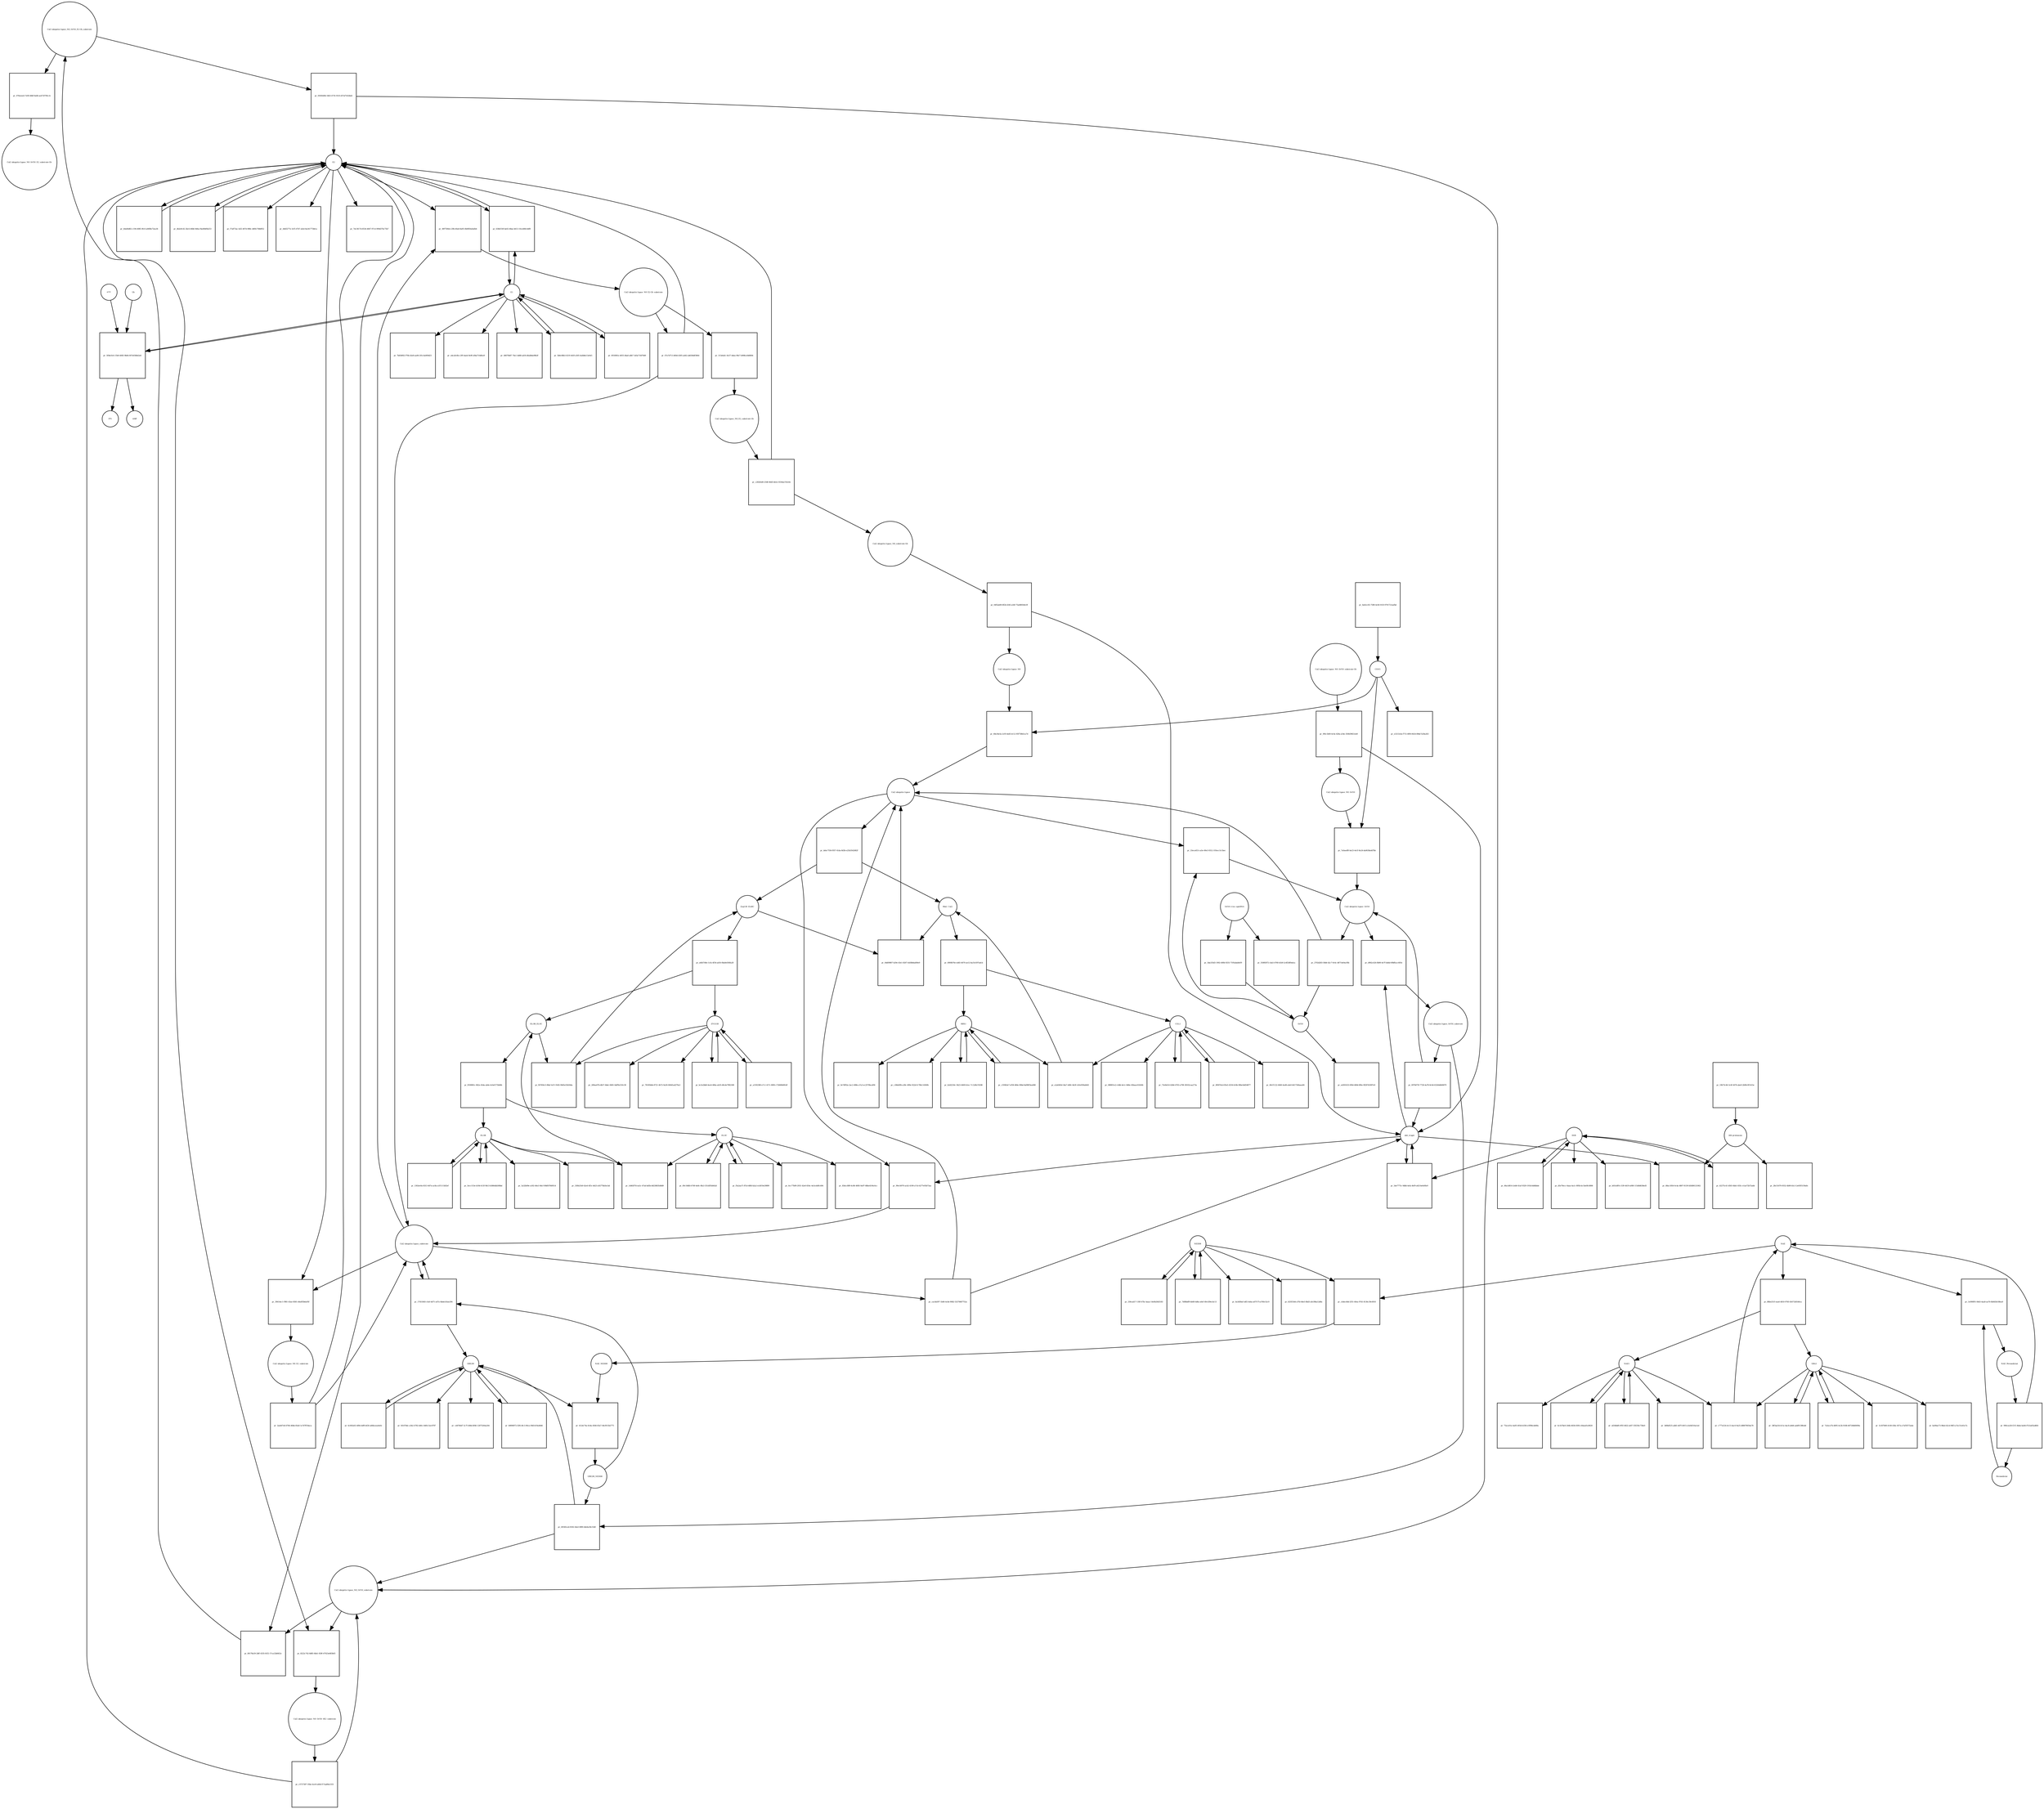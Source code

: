 strict digraph  {
"Cul2 ubiquitin ligase_N8_Orf10_E2-Ub_substrate" [annotation="urn_miriam_ncbiprotein_BCD58762|urn_miriam_hgnc.symbol_UBE2|urn_miriam_hgnc.symbol_ZYG11B|urn_miriam_hgnc.symbol_ELOB|urn_miriam_hgnc.symbol_ELOC|urn_miriam_hgnc.symbol_RBX1|urn_miriam_hgnc.symbol_CUL2|urn_miriam_hgnc.symbol_NEDD8", bipartite=0, cls=complex, fontsize=4, label="Cul2 ubiquitin ligase_N8_Orf10_E2-Ub_substrate", shape=circle];
"pr_070eeee4-7e09-48df-8a84-ae472f785c3c" [annotation="", bipartite=1, cls=process, fontsize=4, label="pr_070eeee4-7e09-48df-8a84-ae472f785c3c", shape=square];
"Cul2 ubiquitin ligase_N8_Orf10_E2_substrate-Ub" [annotation="urn_miriam_ncbiprotein_BCD58762|urn_miriam_hgnc.symbol_UBE2|urn_miriam_hgnc.symbol_ZYG11B|urn_miriam_hgnc.symbol_ELOB|urn_miriam_hgnc.symbol_ELOC|urn_miriam_hgnc.symbol_RBX1|urn_miriam_hgnc.symbol_CUL2|urn_miriam_hgnc.symbol_NEDD8", bipartite=0, cls=complex, fontsize=4, label="Cul2 ubiquitin ligase_N8_Orf10_E2_substrate-Ub", shape=circle];
"Cul2 ubiquitin ligase_N8_E2-Ub_substrate" [annotation="urn_miriam_hgnc.symbol_ZYG11B|urn_miriam_hgnc.symbol_RBX1|urn_miriam_hgnc.symbol_ELOB|urn_miriam_hgnc.symbol_ELOC|urn_miriam_hgnc.symbol_CUL2|urn_miriam_hgnc.symbol_NEDD8|urn_miriam_hgnc.symbol_UBE2", bipartite=0, cls=complex, fontsize=4, label="Cul2 ubiquitin ligase_N8_E2-Ub_substrate", shape=circle];
"pr_313e6afc-0e37-4dea-90e7-b908ce0d6804" [annotation="", bipartite=1, cls=process, fontsize=4, label="pr_313e6afc-0e37-4dea-90e7-b908ce0d6804", shape=square];
"Cul2 ubiquitin ligase_N8_E2_substrate-Ub" [annotation="urn_miriam_hgnc.symbol_ZYG11B|urn_miriam_hgnc.symbol_UBE2|urn_miriam_hgnc.symbol_ELOB|urn_miriam_hgnc.symbol_ELOC|urn_miriam_hgnc.symbol_RBX1|urn_miriam_hgnc.symbol_CUL2|urn_miriam_hgnc.symbol_NEDD8", bipartite=0, cls=complex, fontsize=4, label="Cul2 ubiquitin ligase_N8_E2_substrate-Ub", shape=circle];
E2 [annotation="urn_miriam_hgnc.symbol_UBE2", bipartite=0, cls=macromolecule, fontsize=4, label=E2, shape=circle];
"pr_638d150f-be02-48ae-b613-10ce480c4df8" [annotation="", bipartite=1, cls=process, fontsize=4, label="pr_638d150f-be02-48ae-b613-10ce480c4df8", shape=square];
E1 [annotation="urn_miriam_hgnc.symbol_UBA", bipartite=0, cls=macromolecule, fontsize=4, label=E1, shape=circle];
"pr_5f0dc0c6-15b9-4083-9b84-007e658b42e6" [annotation="", bipartite=1, cls=process, fontsize=4, label="pr_5f0dc0c6-15b9-4083-9b84-007e658b42e6", shape=square];
Ub [annotation="", bipartite=0, cls="simple chemical", fontsize=4, label=Ub, shape=circle];
ATP [annotation="", bipartite=0, cls="simple chemical", fontsize=4, label=ATP, shape=circle];
AMP [annotation="", bipartite=0, cls="simple chemical", fontsize=4, label=AMP, shape=circle];
PPi [annotation="", bipartite=0, cls="simple chemical", fontsize=4, label=PPi, shape=circle];
"Cul2 ubiquitin ligase_substrate" [annotation="urn_miriam_hgnc.symbol_ZYg11B|urn_miriam_hgnc.symbol_ELOB|urn_miriam_hgnc.symbol_ELOC|urn_miriam_hgnc.symbol_RBX1|urn_miriam_hgnc.symbol_CUL2|urn_miriam_hgnc.symbol_NEDD8", bipartite=0, cls=complex, fontsize=4, label="Cul2 ubiquitin ligase_substrate", shape=circle];
"pr_49f7506d-c29b-40a8-8a95-0b0850a0a6b4" [annotation="", bipartite=1, cls=process, fontsize=4, label="pr_49f7506d-c29b-40a8-8a95-0b0850a0a6b4", shape=square];
"Cul2 ubiquitin ligase_N8_Orf10_substrate" [annotation="urn_miriam_ncbiprotein_BCD58762|urn_miriam_hgnc.symbol_ZYG11B|urn_miriam_hgnc.symbol_ELOB|urn_miriam_hgnc.symbol_ELOC|urn_miriam_hgnc.symbol_RBX1|urn_miriam_hgnc.symbol_CUL2|urn_miriam_hgnc.symbol_NEDD8", bipartite=0, cls=complex, fontsize=4, label="Cul2 ubiquitin ligase_N8_Orf10_substrate", shape=circle];
"pr_80178a59-2bff-4335-81f2-17ca12b8452c" [annotation="", bipartite=1, cls=process, fontsize=4, label="pr_80178a59-2bff-4335-81f2-17ca12b8452c", shape=square];
ZYG11B [annotation="urn_miriam_hgnc_HGNC%3A25820", bipartite=0, cls=macromolecule, fontsize=4, label=ZYG11B, shape=circle];
"pr_bc3e2bb8-4ee4-484a-ab35-d0cde7982188" [annotation="", bipartite=1, cls=process, fontsize=4, label="pr_bc3e2bb8-4ee4-484a-ab35-d0cde7982188", shape=square];
UBE2M [annotation="urn_miriam_hgnc_HGNC%3A12491", bipartite=0, cls=macromolecule, fontsize=4, label=UBE2M, shape=circle];
"pr_b9896972-f2f6-4fc3-90ce-09d1419a4646" [annotation="", bipartite=1, cls=process, fontsize=4, label="pr_b9896972-f2f6-4fc3-90ce-09d1419a4646", shape=square];
UBA3 [annotation="urn_miriam_hgnc_HGNC%3A12470", bipartite=0, cls=macromolecule, fontsize=4, label=UBA3, shape=circle];
"pr_28f3ae54-b11e-4ac8-a8d4-aabf0138fedd" [annotation="", bipartite=1, cls=process, fontsize=4, label="pr_28f3ae54-b11e-4ac8-a8d4-aabf0138fedd", shape=square];
RBX1 [annotation="urn_miriam_hgnc_HGNC%3A9928", bipartite=0, cls=macromolecule, fontsize=4, label=RBX1, shape=circle];
"pr_b2d2234c-3b23-4469-b1ec-7c12dfa7d188" [annotation="", bipartite=1, cls=process, fontsize=4, label="pr_b2d2234c-3b23-4469-b1ec-7c12dfa7d188", shape=square];
"Orf10 (+)ss sgmRNA" [annotation=urn_miriam_ncbiprotein_BCD58762, bipartite=0, cls="nucleic acid feature", fontsize=4, label="Orf10 (+)ss sgmRNA", shape=circle];
"pr_5da335d3-1902-400b-9255-7195ababfef9" [annotation="", bipartite=1, cls=process, fontsize=4, label="pr_5da335d3-1902-400b-9255-7195ababfef9", shape=square];
Orf10 [annotation=urn_miriam_ncbiprotein_BCD58762, bipartite=0, cls=macromolecule, fontsize=4, label=Orf10, shape=circle];
NEDD8 [annotation="urn_miriam_hgnc_HGNC%3A7732", bipartite=0, cls=macromolecule, fontsize=4, label=NEDD8, shape=circle];
"pr_336cad17-130f-47bc-baaa-14e0b20d3183" [annotation="", bipartite=1, cls=process, fontsize=4, label="pr_336cad17-130f-47bc-baaa-14e0b20d3183", shape=square];
NAE1 [annotation="urn_miriam_hgnc_HGNC%3A621", bipartite=0, cls=macromolecule, fontsize=4, label=NAE1, shape=circle];
"pr_6c1b7be9-244b-4636-83f4-c64aed1e0620" [annotation="", bipartite=1, cls=process, fontsize=4, label="pr_6c1b7be9-244b-4636-83f4-c64aed1e0620", shape=square];
ELOC [annotation="urn_miriam_hgnc_HGNC%3A11617", bipartite=0, cls=macromolecule, fontsize=4, label=ELOC, shape=circle];
"pr_69c18dfd-4749-4e8c-8fa3-351d5f5d442d" [annotation="", bipartite=1, cls=process, fontsize=4, label="pr_69c18dfd-4749-4e8c-8fa3-351d5f5d442d", shape=square];
ELOB [annotation="urn_miriam_hgnc_HGNC%3A11619", bipartite=0, cls=macromolecule, fontsize=4, label=ELOB, shape=circle];
"pr_1302ee0a-8313-467a-ac8a-a1f1111bf2ef" [annotation="", bipartite=1, cls=process, fontsize=4, label="pr_1302ee0a-8313-467a-ac8a-a1f1111bf2ef", shape=square];
"pr_b0a66d82-c194-4085-9fc0-a06f8e72ea36" [annotation="", bipartite=1, cls=process, fontsize=4, label="pr_b0a66d82-c194-4085-9fc0-a06f8e72ea36", shape=square];
"pr_5b8c68b3-0219-443f-a505-4a4b8e13e9e5" [annotation="", bipartite=1, cls=process, fontsize=4, label="pr_5b8c68b3-0219-443f-a505-4a4b8e13e9e5", shape=square];
DUB [annotation="urn_miriam_hgnc.symbol_DUB", bipartite=0, cls=macromolecule, fontsize=4, label=DUB, shape=circle];
"pr_62275c41-d503-4bb1-835c-e1ae72b72abb" [annotation="", bipartite=1, cls=process, fontsize=4, label="pr_62275c41-d503-4bb1-835c-e1ae72b72abb", shape=square];
CUL2 [annotation="urn_miriam_hgnc_HGNC%3A2552", bipartite=0, cls=macromolecule, fontsize=4, label=CUL2, shape=circle];
"pr_73e9efc6-b3b6-4763-a798-38102caa273a" [annotation="", bipartite=1, cls=process, fontsize=4, label="pr_73e9efc6-b3b6-4763-a798-38102caa273a", shape=square];
"pr_a1592380-e7c1-417c-80f4-c72660b081df" [annotation="", bipartite=1, cls=process, fontsize=4, label="pr_a1592380-e7c1-417c-80f4-c72660b081df", shape=square];
"pr_6c063e63-4f84-4df9-bf20-a66bceea0e0c" [annotation="", bipartite=1, cls=process, fontsize=4, label="pr_6c063e63-4f84-4df9-bf20-a66bceea0e0c", shape=square];
"pr_7a5ece7b-4895-4c2b-9188-467248d0699a" [annotation="", bipartite=1, cls=process, fontsize=4, label="pr_7a5ece7b-4895-4c2b-9188-467248d0699a", shape=square];
"pr_c559b3e7-ef58-484e-90bd-8af80f3ea068" [annotation="", bipartite=1, cls=process, fontsize=4, label="pr_c559b3e7-ef58-484e-90bd-8af80f3ea068", shape=square];
"pr_7d08bdf9-bb08-4d6a-a6ef-49c439ecbc13" [annotation="", bipartite=1, cls=process, fontsize=4, label="pr_7d08bdf9-bb08-4d6a-a6ef-49c439ecbc13", shape=square];
"pr_a634bbf6-9f5f-4822-afd7-55f250c758e9" [annotation="", bipartite=1, cls=process, fontsize=4, label="pr_a634bbf6-9f5f-4822-afd7-55f250c758e9", shape=square];
"pr_f5a2aa71-ff1d-48fd-b2a2-ecbf10e29899" [annotation="", bipartite=1, cls=process, fontsize=4, label="pr_f5a2aa71-ff1d-48fd-b2a2-ecbf10e29899", shape=square];
"pr_5ecc153e-b19d-413f-9b13-b5864db308bd" [annotation="", bipartite=1, cls=process, fontsize=4, label="pr_5ecc153e-b19d-413f-9b13-b5864db308bd", shape=square];
"pr_db2e9c42-2bc6-46b6-9d4a-f4a40bf6b253" [annotation="", bipartite=1, cls=process, fontsize=4, label="pr_db2e9c42-2bc6-46b6-9d4a-f4a40bf6b253", shape=square];
"pr_0f16981e-4055-4ba0-a8b7-3d3a71fd70d9" [annotation="", bipartite=1, cls=process, fontsize=4, label="pr_0f16981e-4055-4ba0-a8b7-3d3a71fd70d9", shape=square];
"pr_66a1d814-2eb8-41af-9329-191b14d6dbde" [annotation="", bipartite=1, cls=process, fontsize=4, label="pr_66a1d814-2eb8-41af-9329-191b14d6dbde", shape=square];
"pr_8f497dcd-85e5-4334-b16b-90be5dd54877" [annotation="", bipartite=1, cls=process, fontsize=4, label="pr_8f497dcd-85e5-4334-b16b-90be5dd54877", shape=square];
"pr_fab5cc65-7589-4c60-915f-9791721eafbd" [annotation="", bipartite=1, cls=process, fontsize=4, label="pr_fab5cc65-7589-4c60-915f-9791721eafbd", shape=square];
CSN5 [annotation="", bipartite=0, cls=complex, fontsize=4, label=CSN5, shape=circle];
"pr_19b73c46-3c4f-4476-abe9-2b90c0f1415e" [annotation="", bipartite=1, cls=process, fontsize=4, label="pr_19b73c46-3c4f-4476-abe9-2b90c0f1415e", shape=square];
"26S-proteasom" [annotation="urn_miriam_obo.go_GO%3A0000502", bipartite=0, cls=complex, fontsize=4, label="26S-proteasom", shape=circle];
NAE_Pevonedistat [annotation="urn_miriam_obo.chebi_CHEBI%3A145535|urn_miriam_hgnc.symbol_NAE1|urn_miriam_hgnc.symbol_UBA3", bipartite=0, cls=complex, fontsize=4, label=NAE_Pevonedistat, shape=circle];
"pr_990cee28-f215-4bda-ba0d-07a5a65ed6fd" [annotation="", bipartite=1, cls=process, fontsize=4, label="pr_990cee28-f215-4bda-ba0d-07a5a65ed6fd", shape=square];
Pevonedistat [annotation="urn_miriam_obo.chebi_CHEBI%3A145535", bipartite=0, cls="simple chemical", fontsize=4, label=Pevonedistat, shape=circle];
NAE [annotation="urn_miriam_hgnc.symbol_NAE1|urn_miriam_hgnc.symbol_UBA3", bipartite=0, cls=complex, fontsize=4, label=NAE, shape=circle];
"pr_88be251f-eaa6-4810-974f-4547326540ca" [annotation="", bipartite=1, cls=process, fontsize=4, label="pr_88be251f-eaa6-4810-974f-4547326540ca", shape=square];
ELOB_ELOC [annotation="urn_miriam_hgnc.symbol_ELOB|urn_miriam_hgnc.symbol_ELOC", bipartite=0, cls=complex, fontsize=4, label=ELOB_ELOC, shape=circle];
"pr_f030881c-842e-45da-ab4e-4c6ef175b66b" [annotation="", bipartite=1, cls=process, fontsize=4, label="pr_f030881c-842e-45da-ab4e-4c6ef175b66b", shape=square];
Zyg11B_EloBC [annotation="urn_miriam_hgnc.symbol_ZYG11B|urn_miriam_hgnc.symbol_ELOB|urn_miriam_hgnc.symbol_ELOC", bipartite=0, cls=complex, fontsize=4, label=Zyg11B_EloBC, shape=circle];
"pr_a6b57d6e-1cfa-4f34-ad16-0ba8e036fa28" [annotation="", bipartite=1, cls=process, fontsize=4, label="pr_a6b57d6e-1cfa-4f34-ad16-0ba8e036fa28", shape=square];
"Cul2 ubiquitin ligase_N8_substrate-Ub" [annotation="urn_miriam_hgnc.symbol_ZYG11B|urn_miriam_hgnc.symbol_ELOB|urn_miriam_hgnc.symbol_ELOC|urn_miriam_hgnc.symbol_RBX1|urn_miriam_hgnc.symbol_CUL2|urn_miriam_hgnc.symbol_NEDD8", bipartite=0, cls=complex, fontsize=4, label="Cul2 ubiquitin ligase_N8_substrate-Ub", shape=circle];
"pr_04f5ab09-8f2b-4345-a56f-75a680564c0f" [annotation="", bipartite=1, cls=process, fontsize=4, label="pr_04f5ab09-8f2b-4345-a56f-75a680564c0f", shape=square];
"Cul2 ubiquitin ligase_N8" [annotation="urn_miriam_hgnc.symbol_ZYG11B|urn_miriam_hgnc.symbol_ELOB|urn_miriam_hgnc.symbol_ELOC|urn_miriam_hgnc.symbol_RBX1|urn_miriam_hgnc.symbol_CUL2|urn_miriam_hgnc.symbol_NEDD8", bipartite=0, cls=complex, fontsize=4, label="Cul2 ubiquitin ligase_N8", shape=circle];
ubit_traget [annotation="", bipartite=0, cls=macromolecule, fontsize=4, label=ubit_traget, shape=circle];
"pr_cacbb397-1b06-4cbb-9082-53270687752a" [annotation="", bipartite=1, cls=process, fontsize=4, label="pr_cacbb397-1b06-4cbb-9082-53270687752a", shape=square];
"Cul2 ubiquitin ligase" [annotation="urn_miriam_hgnc.symbol_RBX1|urn_miriam_hgnc.symbol_CUL2|urn_miriam_hgnc.symbol_ZYG11B|urn_miriam_hgnc.symbol_ELOB|urn_miriam_hgnc.symbol_ELOC", bipartite=0, cls=complex, fontsize=4, label="Cul2 ubiquitin ligase", shape=circle];
"Cul2 ubiquitin ligase_N8_Orf10_substrate-Ub" [annotation="urn_miriam_ncbiprotein_BCD58762|urn_miriam_hgnc.symbol_ZYG11B|urn_miriam_hgnc.symbol_ELOB|urn_miriam_hgnc.symbol_ELOC|urn_miriam_hgnc.symbol_RBX1|urn_miriam_hgnc.symbol_CUL2|urn_miriam_hgnc.symbol_NEDD8", bipartite=0, cls=complex, fontsize=4, label="Cul2 ubiquitin ligase_N8_Orf10_substrate-Ub", shape=circle];
"pr_9f4c1b69-4c0a-428a-a54e-350b59821eb9" [annotation="", bipartite=1, cls=process, fontsize=4, label="pr_9f4c1b69-4c0a-428a-a54e-350b59821eb9", shape=square];
"Cul2 ubiquitin ligase_N8_Orf10" [annotation="urn_miriam_hgnc.symbol_ZYG11B|urn_miriam_hgnc.symbol_ELOB|urn_miriam_hgnc.symbol_ELOC|urn_miriam_hgnc.symbol_RBX1|urn_miriam_hgnc.symbol_CUL2|urn_miriam_hgnc.symbol_NEDD8|urn_miriam_ncbiprotein_BCD58762", bipartite=0, cls=complex, fontsize=4, label="Cul2 ubiquitin ligase_N8_Orf10", shape=circle];
"Cul2 ubiquitin ligase_Orf10_substrate" [annotation="urn_miriam_ncbiprotein_BCD58762|urn_miriam_hgnc.symbol_ZYg11B|urn_miriam_hgnc.symbol_ELOB|urn_miriam_hgnc.symbol_ELOC|urn_miriam_hgnc.symbol_RBX1|urn_miriam_hgnc.symbol_CUL2", bipartite=0, cls=complex, fontsize=4, label="Cul2 ubiquitin ligase_Orf10_substrate", shape=circle];
"pr_097b075f-7728-4a78-8c0d-63244db06879" [annotation="", bipartite=1, cls=process, fontsize=4, label="pr_097b075f-7728-4a78-8c0d-63244db06879", shape=square];
"Cul2 ubiquitin ligase_Orf10" [annotation="urn_miriam_ncbiprotein_BCD58762|urn_miriam_hgnc.symbol_ZYG11B|urn_miriam_hgnc.symbol_ELOB|urn_miriam_hgnc.symbol_ELOC|urn_miriam_hgnc.symbol_RBX1|urn_miriam_hgnc.symbol_CUL2", bipartite=0, cls=complex, fontsize=4, label="Cul2 ubiquitin ligase_Orf10", shape=circle];
"pr_7a0aedf0-be23-4e1f-8e24-da0638a4d7bb" [annotation="", bipartite=1, cls=process, fontsize=4, label="pr_7a0aedf0-be23-4e1f-8e24-da0638a4d7bb", shape=square];
"pr_2702d283-56b6-42c7-9c6c-d6714e9acf6b" [annotation="", bipartite=1, cls=process, fontsize=4, label="pr_2702d283-56b6-42c7-9c6c-d6714e9acf6b", shape=square];
"pr_68e34e5a-2cf0-4ed5-b112-95f758b5ca7d" [annotation="", bipartite=1, cls=process, fontsize=4, label="pr_68e34e5a-2cf0-4ed5-b112-95f758b5ca7d", shape=square];
"pr_debc7556-f057-41da-8d3b-e25b3542682f" [annotation="", bipartite=1, cls=process, fontsize=4, label="pr_debc7556-f057-41da-8d3b-e25b3542682f", shape=square];
Rbx1_Cul2 [annotation="urn_miriam_hgnc.symbol_RBX1|urn_miriam_hgnc.symbol_CUL2", bipartite=0, cls=complex, fontsize=4, label=Rbx1_Cul2, shape=circle];
"pr_c282b5d0-2548-46d5-bb1e-0334ea7d1e0e" [annotation="", bipartite=1, cls=process, fontsize=4, label="pr_c282b5d0-2548-46d5-bb1e-0334ea7d1e0e", shape=square];
"Cul2 ubiquitin ligase_N8_E2_substrate" [annotation="urn_miriam_hgnc.symbol_ZYG11B|urn_miriam_hgnc.symbol_ELOB|urn_miriam_hgnc.symbol_ELOC|urn_miriam_hgnc.symbol_RBX1|urn_miriam_hgnc.symbol_CUL2|urn_miriam_hgnc.symbol_NEDD8", bipartite=0, cls=complex, fontsize=4, label="Cul2 ubiquitin ligase_N8_E2_substrate", shape=circle];
"pr_2aeb07e8-6766-46bb-83a8-1e7d7ff34aca" [annotation="", bipartite=1, cls=process, fontsize=4, label="pr_2aeb07e8-6766-46bb-83a8-1e7d7ff34aca", shape=square];
"Cul2 ubiquitin ligase_N8_Orf10_0E2_substrate" [annotation="urn_miriam_ncbiprotein_BCD58762|urn_miriam_hgnc.symbol_ZYG11B|urn_miriam_hgnc.symbol_ELOB|urn_miriam_hgnc.symbol_ELOC|urn_miriam_hgnc.symbol_RBX1|urn_miriam_hgnc.symbol_CUL2|urn_miriam_hgnc.symbol_NEDD8|urn_miriam_hgnc.symbol_UBE2", bipartite=0, cls=complex, fontsize=4, label="Cul2 ubiquitin ligase_N8_Orf10_0E2_substrate", shape=circle];
"pr_c5727287-35be-4ce9-a40d-f17aa89a1333" [annotation="", bipartite=1, cls=process, fontsize=4, label="pr_c5727287-35be-4ce9-a40d-f17aa89a1333", shape=square];
"pr_6900b76e-ed45-4670-ae12-ba31e597adcb" [annotation="", bipartite=1, cls=process, fontsize=4, label="pr_6900b76e-ed45-4670-ae12-ba31e597adcb", shape=square];
"pr_5de7775c-9d8d-4efa-8ef9-a6214e0ef6e9" [annotation="", bipartite=1, cls=process, fontsize=4, label="pr_5de7775c-9d8d-4efa-8ef9-a6214e0ef6e9", shape=square];
"pr_67a7d713-460d-4305-ad42-ab63fddf3864" [annotation="", bipartite=1, cls=process, fontsize=4, label="pr_67a7d713-460d-4305-ad42-ab63fddf3864", shape=square];
"pr_0505640b-5463-4735-915f-d37af7d32bd2" [annotation="", bipartite=1, cls=process, fontsize=4, label="pr_0505640b-5463-4735-915f-d37af7d32bd2", shape=square];
"pr_68ac1856-0c4a-4807-8139-b5fd06121062" [annotation="", bipartite=1, cls=process, fontsize=4, label="pr_68ac1856-0c4a-4807-8139-b5fd06121062", shape=square];
"pr_269ae67b-db57-4bdc-8481-8aff9e310c38" [annotation="", bipartite=1, cls=process, fontsize=4, label="pr_269ae67b-db57-4bdc-8481-8aff9e310c38", shape=square];
"pr_78185bbb-8721-4b72-9a30-040d1ad279a3" [annotation="", bipartite=1, cls=process, fontsize=4, label="pr_78185bbb-8721-4b72-9a30-040d1ad279a3", shape=square];
"pr_fd147b6c-e3b2-4782-b40c-6481c5ec8787" [annotation="", bipartite=1, cls=process, fontsize=4, label="pr_fd147b6c-e3b2-4782-b40c-6481c5ec8787", shape=square];
"pr_cd4766d7-5c7f-406d-8f40-12875264a204" [annotation="", bipartite=1, cls=process, fontsize=4, label="pr_cd4766d7-5c7f-406d-8f40-12875264a204", shape=square];
"pr_3c307b90-4149-43bc-857a-e7af5f572abe" [annotation="", bipartite=1, cls=process, fontsize=4, label="pr_3c307b90-4149-43bc-857a-e7af5f572abe", shape=square];
"pr_ba90ae73-98ed-42cd-96f3-a7ec51e41e7a" [annotation="", bipartite=1, cls=process, fontsize=4, label="pr_ba90ae73-98ed-42cd-96f3-a7ec51e41e7a", shape=square];
"pr_0e7df92a-2ac2-488e-a7a3-ec2570bcaf06" [annotation="", bipartite=1, cls=process, fontsize=4, label="pr_0e7df92a-2ac2-488e-a7a3-ec2570bcaf06", shape=square];
"pr_c36bd5fb-a38c-499e-922d-fc784c14360b" [annotation="", bipartite=1, cls=process, fontsize=4, label="pr_c36bd5fb-a38c-499e-922d-fc784c14360b", shape=square];
"pr_55085872-cba5-4760-b1b9-2c6f24f0edca" [annotation="", bipartite=1, cls=process, fontsize=4, label="pr_55085872-cba5-4760-b1b9-2c6f24f0edca", shape=square];
"pr_ed301633-0f0d-480d-8f6e-9f287d1897e9" [annotation="", bipartite=1, cls=process, fontsize=4, label="pr_ed301633-0f0d-480d-8f6e-9f287d1897e9", shape=square];
"pr_6a3d58af-edf2-4eba-a67f-f7ca760c52c9" [annotation="", bipartite=1, cls=process, fontsize=4, label="pr_6a3d58af-edf2-4eba-a67f-f7ca760c52c9", shape=square];
"pr_625f3344-a7fd-46e5-8bd3-afe39ba12d8a" [annotation="", bipartite=1, cls=process, fontsize=4, label="pr_625f3344-a7fd-46e5-8bd3-afe39ba12d8a", shape=square];
"pr_3d0bd525-adb5-4d7f-b915-e3e0d316a1ed" [annotation="", bipartite=1, cls=process, fontsize=4, label="pr_3d0bd525-adb5-4d7f-b915-e3e0d316a1ed", shape=square];
"pr_75ece01e-4a95-493d-b338-e1ff86cdd49a" [annotation="", bipartite=1, cls=process, fontsize=4, label="pr_75ece01e-4a95-493d-b338-e1ff86cdd49a", shape=square];
"pr_6cc77b99-2931-42e0-834c-4e3ceb0fc494" [annotation="", bipartite=1, cls=process, fontsize=4, label="pr_6cc77b99-2931-42e0-834c-4e3ceb0fc494", shape=square];
"pr_83dcc889-4c86-4085-9a97-68be4104c6cc" [annotation="", bipartite=1, cls=process, fontsize=4, label="pr_83dcc889-4c86-4085-9a97-68be4104c6cc", shape=square];
"pr_5a32b09e-a182-46e3-9dcf-89df47849514" [annotation="", bipartite=1, cls=process, fontsize=4, label="pr_5a32b09e-a182-46e3-9dcf-89df47849514", shape=square];
"pr_330b21b0-42e4-4f3c-b623-a9277bb5ecbd" [annotation="", bipartite=1, cls=process, fontsize=4, label="pr_330b21b0-42e4-4f3c-b623-a9277bb5ecbd", shape=square];
"pr_f7a873ac-faf2-407d-988c-d4f0c768d952" [annotation="", bipartite=1, cls=process, fontsize=4, label="pr_f7a873ac-faf2-407d-988c-d4f0c768d952", shape=square];
"pr_d4d5277e-3cf5-47b7-afa0-8a341773bfca" [annotation="", bipartite=1, cls=process, fontsize=4, label="pr_d4d5277e-3cf5-47b7-afa0-8a341773bfca", shape=square];
"pr_7b836f62-f70b-42e8-aa06-201c4a909d23" [annotation="", bipartite=1, cls=process, fontsize=4, label="pr_7b836f62-f70b-42e8-aa06-201c4a909d23", shape=square];
"pr_a4ca0c6b-c2f9-4aeb-9e9f-e0ba710dfee9" [annotation="", bipartite=1, cls=process, fontsize=4, label="pr_a4ca0c6b-c2f9-4aeb-9e9f-e0ba710dfee9", shape=square];
"pr_d5e70ecc-6aaa-4a1c-895b-bc1be0fc6806" [annotation="", bipartite=1, cls=process, fontsize=4, label="pr_d5e70ecc-6aaa-4a1c-895b-bc1be0fc6806", shape=square];
"pr_b03cbff4-c539-4419-a008-115d0d638ed5" [annotation="", bipartite=1, cls=process, fontsize=4, label="pr_b03cbff4-c539-4419-a008-115d0d638ed5", shape=square];
"pr_60cf1122-4640-4a48-a4e0-b617346aea84" [annotation="", bipartite=1, cls=process, fontsize=4, label="pr_60cf1122-4640-4a48-a4e0-b617346aea84", shape=square];
"pr_088851e2-c6db-4e1c-8d6e-45baac61b56b" [annotation="", bipartite=1, cls=process, fontsize=4, label="pr_088851e2-c6db-4e1c-8d6e-45baac61b56b", shape=square];
"pr_e3213cbe-f715-4f00-8424-89de7a58a263" [annotation="", bipartite=1, cls=process, fontsize=4, label="pr_e3213cbe-f715-4f00-8424-89de7a58a263", shape=square];
"pr_28c51670-0552-4b90-b5c3-2e05f5159a8c" [annotation="", bipartite=1, cls=process, fontsize=4, label="pr_28c51670-0552-4b90-b5c3-2e05f5159a8c", shape=square];
NAE_NEDD8 [annotation="urn_miriam_hgnc.symbol_NEDD8|urn_miriam_hgnc.symbol_NAE1|urn_miriam_hgnc.symbol_UBA3", bipartite=0, cls=complex, fontsize=4, label=NAE_NEDD8, shape=circle];
"pr_412dc74a-9c8a-4566-83a7-04cf015b2775" [annotation="", bipartite=1, cls=process, fontsize=4, label="pr_412dc74a-9c8a-4566-83a7-04cf015b2775", shape=square];
UBE2M_NEDD8 [annotation="urn_miriam_hgnc.symbol_UBE2M|urn_miriam_hgnc.symbol_NEDD8", bipartite=0, cls=complex, fontsize=4, label=UBE2M_NEDD8, shape=circle];
"pr_33eca453-ca5e-49e3-9312-193ecc5c1bec" [annotation="", bipartite=1, cls=process, fontsize=4, label="pr_33eca453-ca5e-49e3-9312-193ecc5c1bec", shape=square];
"pr_cb4ec46d-2f31-40ea-97d1-8136c39c6910" [annotation="", bipartite=1, cls=process, fontsize=4, label="pr_cb4ec46d-2f31-40ea-97d1-8136c39c6910", shape=square];
"pr_3c890f91-8443-4aa8-aa76-6b843b108ea9" [annotation="", bipartite=1, cls=process, fontsize=4, label="pr_3c890f91-8443-4aa8-aa76-6b843b108ea9", shape=square];
"pr_c777a524-4c13-4ac0-9a25-d88078054a78" [annotation="", bipartite=1, cls=process, fontsize=4, label="pr_c777a524-4c13-4ac0-9a25-d88078054a78", shape=square];
"pr_fb7656c5-88af-4cf1-93d5-90d5e55b50da" [annotation="", bipartite=1, cls=process, fontsize=4, label="pr_fb7656c5-88af-4cf1-93d5-90d5e55b50da", shape=square];
"pr_1d463f7d-ea5c-47ad-bd5b-b8238835d8d9" [annotation="", bipartite=1, cls=process, fontsize=4, label="pr_1d463f7d-ea5c-47ad-bd5b-b8238835d8d9", shape=square];
"pr_64d09807-b29e-43e1-8267-eb58b6ad00e9" [annotation="", bipartite=1, cls=process, fontsize=4, label="pr_64d09807-b29e-43e1-8267-eb58b6ad00e9", shape=square];
"pr_99e14970-acb2-4190-a7cb-4277e93b73aa" [annotation="", bipartite=1, cls=process, fontsize=4, label="pr_99e14970-acb2-4190-a7cb-4277e93b73aa", shape=square];
"pr_17451845-cfa0-4d71-a47a-4bdecb5ae294" [annotation="", bipartite=1, cls=process, fontsize=4, label="pr_17451845-cfa0-4d71-a47a-4bdecb5ae294", shape=square];
"pr_d962c424-8b90-4e7f-bd4d-69bffacc605e" [annotation="", bipartite=1, cls=process, fontsize=4, label="pr_d962c424-8b90-4e7f-bd4d-69bffacc605e", shape=square];
"pr_49345ca4-8182-44a5-80f6-4de4a36c52bf" [annotation="", bipartite=1, cls=process, fontsize=4, label="pr_49345ca4-8182-44a5-80f6-4de4a36c52bf", shape=square];
"pr_39414ec1-f981-43ae-8581-d4a0f3b6a95f" [annotation="", bipartite=1, cls=process, fontsize=4, label="pr_39414ec1-f981-43ae-8581-d4a0f3b6a95f", shape=square];
"pr_8222c742-8d85-4bb1-929f-47023e683b03" [annotation="", bipartite=1, cls=process, fontsize=4, label="pr_8222c742-8d85-4bb1-929f-47023e683b03", shape=square];
"pr_e2afd45d-3da7-4d9c-bb3f-cb5e939ab0d1" [annotation="", bipartite=1, cls=process, fontsize=4, label="pr_e2afd45d-3da7-4d9c-bb3f-cb5e939ab0d1", shape=square];
"pr_48670b87-74e1-4d68-ad18-dfadb6a98b3f" [annotation="", bipartite=1, cls=process, fontsize=4, label="pr_48670b87-74e1-4d68-ad18-dfadb6a98b3f", shape=square];
"pr_7dc3617d-8534-4847-97c4-999d37bc75b7" [annotation="", bipartite=1, cls=process, fontsize=4, label="pr_7dc3617d-8534-4847-97c4-999d37bc75b7", shape=square];
"Cul2 ubiquitin ligase_N8_Orf10_E2-Ub_substrate" -> "pr_070eeee4-7e09-48df-8a84-ae472f785c3c"  [annotation="", interaction_type=consumption];
"Cul2 ubiquitin ligase_N8_Orf10_E2-Ub_substrate" -> "pr_0505640b-5463-4735-915f-d37af7d32bd2"  [annotation="", interaction_type=consumption];
"pr_070eeee4-7e09-48df-8a84-ae472f785c3c" -> "Cul2 ubiquitin ligase_N8_Orf10_E2_substrate-Ub"  [annotation="", interaction_type=production];
"Cul2 ubiquitin ligase_N8_E2-Ub_substrate" -> "pr_313e6afc-0e37-4dea-90e7-b908ce0d6804"  [annotation="", interaction_type=consumption];
"Cul2 ubiquitin ligase_N8_E2-Ub_substrate" -> "pr_67a7d713-460d-4305-ad42-ab63fddf3864"  [annotation="", interaction_type=consumption];
"pr_313e6afc-0e37-4dea-90e7-b908ce0d6804" -> "Cul2 ubiquitin ligase_N8_E2_substrate-Ub"  [annotation="", interaction_type=production];
"Cul2 ubiquitin ligase_N8_E2_substrate-Ub" -> "pr_c282b5d0-2548-46d5-bb1e-0334ea7d1e0e"  [annotation="", interaction_type=consumption];
E2 -> "pr_638d150f-be02-48ae-b613-10ce480c4df8"  [annotation="", interaction_type=consumption];
E2 -> "pr_49f7506d-c29b-40a8-8a95-0b0850a0a6b4"  [annotation="", interaction_type=consumption];
E2 -> "pr_80178a59-2bff-4335-81f2-17ca12b8452c"  [annotation="", interaction_type=consumption];
E2 -> "pr_b0a66d82-c194-4085-9fc0-a06f8e72ea36"  [annotation="", interaction_type=consumption];
E2 -> "pr_db2e9c42-2bc6-46b6-9d4a-f4a40bf6b253"  [annotation="", interaction_type=consumption];
E2 -> "pr_f7a873ac-faf2-407d-988c-d4f0c768d952"  [annotation="", interaction_type=consumption];
E2 -> "pr_d4d5277e-3cf5-47b7-afa0-8a341773bfca"  [annotation="", interaction_type=consumption];
E2 -> "pr_39414ec1-f981-43ae-8581-d4a0f3b6a95f"  [annotation="", interaction_type=consumption];
E2 -> "pr_8222c742-8d85-4bb1-929f-47023e683b03"  [annotation="", interaction_type=consumption];
E2 -> "pr_7dc3617d-8534-4847-97c4-999d37bc75b7"  [annotation="", interaction_type=consumption];
"pr_638d150f-be02-48ae-b613-10ce480c4df8" -> E2  [annotation="", interaction_type=production];
"pr_638d150f-be02-48ae-b613-10ce480c4df8" -> E1  [annotation="", interaction_type=production];
E1 -> "pr_638d150f-be02-48ae-b613-10ce480c4df8"  [annotation="", interaction_type=consumption];
E1 -> "pr_5f0dc0c6-15b9-4083-9b84-007e658b42e6"  [annotation="", interaction_type=consumption];
E1 -> "pr_5b8c68b3-0219-443f-a505-4a4b8e13e9e5"  [annotation="", interaction_type=consumption];
E1 -> "pr_0f16981e-4055-4ba0-a8b7-3d3a71fd70d9"  [annotation="", interaction_type=consumption];
E1 -> "pr_7b836f62-f70b-42e8-aa06-201c4a909d23"  [annotation="", interaction_type=consumption];
E1 -> "pr_a4ca0c6b-c2f9-4aeb-9e9f-e0ba710dfee9"  [annotation="", interaction_type=consumption];
E1 -> "pr_48670b87-74e1-4d68-ad18-dfadb6a98b3f"  [annotation="", interaction_type=consumption];
"pr_5f0dc0c6-15b9-4083-9b84-007e658b42e6" -> E1  [annotation="", interaction_type=production];
"pr_5f0dc0c6-15b9-4083-9b84-007e658b42e6" -> AMP  [annotation="", interaction_type=production];
"pr_5f0dc0c6-15b9-4083-9b84-007e658b42e6" -> PPi  [annotation="", interaction_type=production];
Ub -> "pr_5f0dc0c6-15b9-4083-9b84-007e658b42e6"  [annotation="", interaction_type=consumption];
ATP -> "pr_5f0dc0c6-15b9-4083-9b84-007e658b42e6"  [annotation="", interaction_type=consumption];
"Cul2 ubiquitin ligase_substrate" -> "pr_49f7506d-c29b-40a8-8a95-0b0850a0a6b4"  [annotation="", interaction_type=consumption];
"Cul2 ubiquitin ligase_substrate" -> "pr_cacbb397-1b06-4cbb-9082-53270687752a"  [annotation="", interaction_type=consumption];
"Cul2 ubiquitin ligase_substrate" -> "pr_17451845-cfa0-4d71-a47a-4bdecb5ae294"  [annotation="", interaction_type=consumption];
"Cul2 ubiquitin ligase_substrate" -> "pr_39414ec1-f981-43ae-8581-d4a0f3b6a95f"  [annotation="", interaction_type=consumption];
"pr_49f7506d-c29b-40a8-8a95-0b0850a0a6b4" -> "Cul2 ubiquitin ligase_N8_E2-Ub_substrate"  [annotation="", interaction_type=production];
"Cul2 ubiquitin ligase_N8_Orf10_substrate" -> "pr_80178a59-2bff-4335-81f2-17ca12b8452c"  [annotation="", interaction_type=consumption];
"Cul2 ubiquitin ligase_N8_Orf10_substrate" -> "pr_8222c742-8d85-4bb1-929f-47023e683b03"  [annotation="", interaction_type=consumption];
"pr_80178a59-2bff-4335-81f2-17ca12b8452c" -> "Cul2 ubiquitin ligase_N8_Orf10_E2-Ub_substrate"  [annotation="", interaction_type=production];
ZYG11B -> "pr_bc3e2bb8-4ee4-484a-ab35-d0cde7982188"  [annotation="", interaction_type=consumption];
ZYG11B -> "pr_a1592380-e7c1-417c-80f4-c72660b081df"  [annotation="", interaction_type=consumption];
ZYG11B -> "pr_269ae67b-db57-4bdc-8481-8aff9e310c38"  [annotation="", interaction_type=consumption];
ZYG11B -> "pr_78185bbb-8721-4b72-9a30-040d1ad279a3"  [annotation="", interaction_type=consumption];
ZYG11B -> "pr_fb7656c5-88af-4cf1-93d5-90d5e55b50da"  [annotation="", interaction_type=consumption];
"pr_bc3e2bb8-4ee4-484a-ab35-d0cde7982188" -> ZYG11B  [annotation="", interaction_type=production];
UBE2M -> "pr_b9896972-f2f6-4fc3-90ce-09d1419a4646"  [annotation="", interaction_type=consumption];
UBE2M -> "pr_6c063e63-4f84-4df9-bf20-a66bceea0e0c"  [annotation="", interaction_type=consumption];
UBE2M -> "pr_fd147b6c-e3b2-4782-b40c-6481c5ec8787"  [annotation="", interaction_type=consumption];
UBE2M -> "pr_cd4766d7-5c7f-406d-8f40-12875264a204"  [annotation="", interaction_type=consumption];
UBE2M -> "pr_412dc74a-9c8a-4566-83a7-04cf015b2775"  [annotation="", interaction_type=consumption];
"pr_b9896972-f2f6-4fc3-90ce-09d1419a4646" -> UBE2M  [annotation="", interaction_type=production];
UBA3 -> "pr_28f3ae54-b11e-4ac8-a8d4-aabf0138fedd"  [annotation="", interaction_type=consumption];
UBA3 -> "pr_7a5ece7b-4895-4c2b-9188-467248d0699a"  [annotation="", interaction_type=consumption];
UBA3 -> "pr_3c307b90-4149-43bc-857a-e7af5f572abe"  [annotation="", interaction_type=consumption];
UBA3 -> "pr_ba90ae73-98ed-42cd-96f3-a7ec51e41e7a"  [annotation="", interaction_type=consumption];
UBA3 -> "pr_c777a524-4c13-4ac0-9a25-d88078054a78"  [annotation="", interaction_type=consumption];
"pr_28f3ae54-b11e-4ac8-a8d4-aabf0138fedd" -> UBA3  [annotation="", interaction_type=production];
RBX1 -> "pr_b2d2234c-3b23-4469-b1ec-7c12dfa7d188"  [annotation="", interaction_type=consumption];
RBX1 -> "pr_c559b3e7-ef58-484e-90bd-8af80f3ea068"  [annotation="", interaction_type=consumption];
RBX1 -> "pr_0e7df92a-2ac2-488e-a7a3-ec2570bcaf06"  [annotation="", interaction_type=consumption];
RBX1 -> "pr_c36bd5fb-a38c-499e-922d-fc784c14360b"  [annotation="", interaction_type=consumption];
RBX1 -> "pr_e2afd45d-3da7-4d9c-bb3f-cb5e939ab0d1"  [annotation="", interaction_type=consumption];
"pr_b2d2234c-3b23-4469-b1ec-7c12dfa7d188" -> RBX1  [annotation="", interaction_type=production];
"Orf10 (+)ss sgmRNA" -> "pr_5da335d3-1902-400b-9255-7195ababfef9"  [annotation="", interaction_type=consumption];
"Orf10 (+)ss sgmRNA" -> "pr_55085872-cba5-4760-b1b9-2c6f24f0edca"  [annotation="", interaction_type=consumption];
"pr_5da335d3-1902-400b-9255-7195ababfef9" -> Orf10  [annotation="", interaction_type=production];
Orf10 -> "pr_ed301633-0f0d-480d-8f6e-9f287d1897e9"  [annotation="", interaction_type=consumption];
Orf10 -> "pr_33eca453-ca5e-49e3-9312-193ecc5c1bec"  [annotation="", interaction_type=consumption];
NEDD8 -> "pr_336cad17-130f-47bc-baaa-14e0b20d3183"  [annotation="", interaction_type=consumption];
NEDD8 -> "pr_7d08bdf9-bb08-4d6a-a6ef-49c439ecbc13"  [annotation="", interaction_type=consumption];
NEDD8 -> "pr_6a3d58af-edf2-4eba-a67f-f7ca760c52c9"  [annotation="", interaction_type=consumption];
NEDD8 -> "pr_625f3344-a7fd-46e5-8bd3-afe39ba12d8a"  [annotation="", interaction_type=consumption];
NEDD8 -> "pr_cb4ec46d-2f31-40ea-97d1-8136c39c6910"  [annotation="", interaction_type=consumption];
"pr_336cad17-130f-47bc-baaa-14e0b20d3183" -> NEDD8  [annotation="", interaction_type=production];
NAE1 -> "pr_6c1b7be9-244b-4636-83f4-c64aed1e0620"  [annotation="", interaction_type=consumption];
NAE1 -> "pr_a634bbf6-9f5f-4822-afd7-55f250c758e9"  [annotation="", interaction_type=consumption];
NAE1 -> "pr_3d0bd525-adb5-4d7f-b915-e3e0d316a1ed"  [annotation="", interaction_type=consumption];
NAE1 -> "pr_75ece01e-4a95-493d-b338-e1ff86cdd49a"  [annotation="", interaction_type=consumption];
NAE1 -> "pr_c777a524-4c13-4ac0-9a25-d88078054a78"  [annotation="", interaction_type=consumption];
"pr_6c1b7be9-244b-4636-83f4-c64aed1e0620" -> NAE1  [annotation="", interaction_type=production];
ELOC -> "pr_69c18dfd-4749-4e8c-8fa3-351d5f5d442d"  [annotation="", interaction_type=consumption];
ELOC -> "pr_f5a2aa71-ff1d-48fd-b2a2-ecbf10e29899"  [annotation="", interaction_type=consumption];
ELOC -> "pr_6cc77b99-2931-42e0-834c-4e3ceb0fc494"  [annotation="", interaction_type=consumption];
ELOC -> "pr_83dcc889-4c86-4085-9a97-68be4104c6cc"  [annotation="", interaction_type=consumption];
ELOC -> "pr_1d463f7d-ea5c-47ad-bd5b-b8238835d8d9"  [annotation="", interaction_type=consumption];
"pr_69c18dfd-4749-4e8c-8fa3-351d5f5d442d" -> ELOC  [annotation="", interaction_type=production];
ELOB -> "pr_1302ee0a-8313-467a-ac8a-a1f1111bf2ef"  [annotation="", interaction_type=consumption];
ELOB -> "pr_5ecc153e-b19d-413f-9b13-b5864db308bd"  [annotation="", interaction_type=consumption];
ELOB -> "pr_5a32b09e-a182-46e3-9dcf-89df47849514"  [annotation="", interaction_type=consumption];
ELOB -> "pr_330b21b0-42e4-4f3c-b623-a9277bb5ecbd"  [annotation="", interaction_type=consumption];
ELOB -> "pr_1d463f7d-ea5c-47ad-bd5b-b8238835d8d9"  [annotation="", interaction_type=consumption];
"pr_1302ee0a-8313-467a-ac8a-a1f1111bf2ef" -> ELOB  [annotation="", interaction_type=production];
"pr_b0a66d82-c194-4085-9fc0-a06f8e72ea36" -> E2  [annotation="", interaction_type=production];
"pr_5b8c68b3-0219-443f-a505-4a4b8e13e9e5" -> E1  [annotation="", interaction_type=production];
DUB -> "pr_62275c41-d503-4bb1-835c-e1ae72b72abb"  [annotation="", interaction_type=consumption];
DUB -> "pr_66a1d814-2eb8-41af-9329-191b14d6dbde"  [annotation="", interaction_type=consumption];
DUB -> "pr_5de7775c-9d8d-4efa-8ef9-a6214e0ef6e9"  [annotation="", interaction_type=catalysis];
DUB -> "pr_d5e70ecc-6aaa-4a1c-895b-bc1be0fc6806"  [annotation="", interaction_type=consumption];
DUB -> "pr_b03cbff4-c539-4419-a008-115d0d638ed5"  [annotation="", interaction_type=consumption];
"pr_62275c41-d503-4bb1-835c-e1ae72b72abb" -> DUB  [annotation="", interaction_type=production];
CUL2 -> "pr_73e9efc6-b3b6-4763-a798-38102caa273a"  [annotation="", interaction_type=consumption];
CUL2 -> "pr_8f497dcd-85e5-4334-b16b-90be5dd54877"  [annotation="", interaction_type=consumption];
CUL2 -> "pr_60cf1122-4640-4a48-a4e0-b617346aea84"  [annotation="", interaction_type=consumption];
CUL2 -> "pr_088851e2-c6db-4e1c-8d6e-45baac61b56b"  [annotation="", interaction_type=consumption];
CUL2 -> "pr_e2afd45d-3da7-4d9c-bb3f-cb5e939ab0d1"  [annotation="", interaction_type=consumption];
"pr_73e9efc6-b3b6-4763-a798-38102caa273a" -> CUL2  [annotation="", interaction_type=production];
"pr_a1592380-e7c1-417c-80f4-c72660b081df" -> ZYG11B  [annotation="", interaction_type=production];
"pr_6c063e63-4f84-4df9-bf20-a66bceea0e0c" -> UBE2M  [annotation="", interaction_type=production];
"pr_7a5ece7b-4895-4c2b-9188-467248d0699a" -> UBA3  [annotation="", interaction_type=production];
"pr_c559b3e7-ef58-484e-90bd-8af80f3ea068" -> RBX1  [annotation="", interaction_type=production];
"pr_7d08bdf9-bb08-4d6a-a6ef-49c439ecbc13" -> NEDD8  [annotation="", interaction_type=production];
"pr_a634bbf6-9f5f-4822-afd7-55f250c758e9" -> NAE1  [annotation="", interaction_type=production];
"pr_f5a2aa71-ff1d-48fd-b2a2-ecbf10e29899" -> ELOC  [annotation="", interaction_type=production];
"pr_5ecc153e-b19d-413f-9b13-b5864db308bd" -> ELOB  [annotation="", interaction_type=production];
"pr_db2e9c42-2bc6-46b6-9d4a-f4a40bf6b253" -> E2  [annotation="", interaction_type=production];
"pr_0f16981e-4055-4ba0-a8b7-3d3a71fd70d9" -> E1  [annotation="", interaction_type=production];
"pr_66a1d814-2eb8-41af-9329-191b14d6dbde" -> DUB  [annotation="", interaction_type=production];
"pr_8f497dcd-85e5-4334-b16b-90be5dd54877" -> CUL2  [annotation="", interaction_type=production];
"pr_fab5cc65-7589-4c60-915f-9791721eafbd" -> CSN5  [annotation="", interaction_type=production];
CSN5 -> "pr_7a0aedf0-be23-4e1f-8e24-da0638a4d7bb"  [annotation="", interaction_type=catalysis];
CSN5 -> "pr_68e34e5a-2cf0-4ed5-b112-95f758b5ca7d"  [annotation="", interaction_type=catalysis];
CSN5 -> "pr_e3213cbe-f715-4f00-8424-89de7a58a263"  [annotation="", interaction_type=consumption];
"pr_19b73c46-3c4f-4476-abe9-2b90c0f1415e" -> "26S-proteasom"  [annotation="", interaction_type=production];
"26S-proteasom" -> "pr_68ac1856-0c4a-4807-8139-b5fd06121062"  [annotation="", interaction_type=catalysis];
"26S-proteasom" -> "pr_28c51670-0552-4b90-b5c3-2e05f5159a8c"  [annotation="", interaction_type=consumption];
NAE_Pevonedistat -> "pr_990cee28-f215-4bda-ba0d-07a5a65ed6fd"  [annotation="", interaction_type=consumption];
"pr_990cee28-f215-4bda-ba0d-07a5a65ed6fd" -> Pevonedistat  [annotation="", interaction_type=production];
"pr_990cee28-f215-4bda-ba0d-07a5a65ed6fd" -> NAE  [annotation="", interaction_type=production];
Pevonedistat -> "pr_3c890f91-8443-4aa8-aa76-6b843b108ea9"  [annotation="", interaction_type=consumption];
NAE -> "pr_88be251f-eaa6-4810-974f-4547326540ca"  [annotation="", interaction_type=consumption];
NAE -> "pr_cb4ec46d-2f31-40ea-97d1-8136c39c6910"  [annotation="", interaction_type=consumption];
NAE -> "pr_3c890f91-8443-4aa8-aa76-6b843b108ea9"  [annotation="", interaction_type=consumption];
"pr_88be251f-eaa6-4810-974f-4547326540ca" -> NAE1  [annotation="", interaction_type=production];
"pr_88be251f-eaa6-4810-974f-4547326540ca" -> UBA3  [annotation="", interaction_type=production];
ELOB_ELOC -> "pr_f030881c-842e-45da-ab4e-4c6ef175b66b"  [annotation="", interaction_type=consumption];
ELOB_ELOC -> "pr_fb7656c5-88af-4cf1-93d5-90d5e55b50da"  [annotation="", interaction_type=consumption];
"pr_f030881c-842e-45da-ab4e-4c6ef175b66b" -> ELOB  [annotation="", interaction_type=production];
"pr_f030881c-842e-45da-ab4e-4c6ef175b66b" -> ELOC  [annotation="", interaction_type=production];
Zyg11B_EloBC -> "pr_a6b57d6e-1cfa-4f34-ad16-0ba8e036fa28"  [annotation="", interaction_type=consumption];
Zyg11B_EloBC -> "pr_64d09807-b29e-43e1-8267-eb58b6ad00e9"  [annotation="", interaction_type=consumption];
"pr_a6b57d6e-1cfa-4f34-ad16-0ba8e036fa28" -> ELOB_ELOC  [annotation="", interaction_type=production];
"pr_a6b57d6e-1cfa-4f34-ad16-0ba8e036fa28" -> ZYG11B  [annotation="", interaction_type=production];
"Cul2 ubiquitin ligase_N8_substrate-Ub" -> "pr_04f5ab09-8f2b-4345-a56f-75a680564c0f"  [annotation="", interaction_type=consumption];
"pr_04f5ab09-8f2b-4345-a56f-75a680564c0f" -> "Cul2 ubiquitin ligase_N8"  [annotation="", interaction_type=production];
"pr_04f5ab09-8f2b-4345-a56f-75a680564c0f" -> ubit_traget  [annotation="", interaction_type=production];
"Cul2 ubiquitin ligase_N8" -> "pr_68e34e5a-2cf0-4ed5-b112-95f758b5ca7d"  [annotation="", interaction_type=consumption];
ubit_traget -> "pr_5de7775c-9d8d-4efa-8ef9-a6214e0ef6e9"  [annotation="", interaction_type=consumption];
ubit_traget -> "pr_68ac1856-0c4a-4807-8139-b5fd06121062"  [annotation="", interaction_type=consumption];
ubit_traget -> "pr_99e14970-acb2-4190-a7cb-4277e93b73aa"  [annotation="", interaction_type=consumption];
ubit_traget -> "pr_d962c424-8b90-4e7f-bd4d-69bffacc605e"  [annotation="", interaction_type=consumption];
"pr_cacbb397-1b06-4cbb-9082-53270687752a" -> "Cul2 ubiquitin ligase"  [annotation="", interaction_type=production];
"pr_cacbb397-1b06-4cbb-9082-53270687752a" -> ubit_traget  [annotation="", interaction_type=production];
"Cul2 ubiquitin ligase" -> "pr_debc7556-f057-41da-8d3b-e25b3542682f"  [annotation="", interaction_type=consumption];
"Cul2 ubiquitin ligase" -> "pr_33eca453-ca5e-49e3-9312-193ecc5c1bec"  [annotation="", interaction_type=consumption];
"Cul2 ubiquitin ligase" -> "pr_99e14970-acb2-4190-a7cb-4277e93b73aa"  [annotation="", interaction_type=consumption];
"Cul2 ubiquitin ligase_N8_Orf10_substrate-Ub" -> "pr_9f4c1b69-4c0a-428a-a54e-350b59821eb9"  [annotation="", interaction_type=consumption];
"pr_9f4c1b69-4c0a-428a-a54e-350b59821eb9" -> "Cul2 ubiquitin ligase_N8_Orf10"  [annotation="", interaction_type=production];
"pr_9f4c1b69-4c0a-428a-a54e-350b59821eb9" -> ubit_traget  [annotation="", interaction_type=production];
"Cul2 ubiquitin ligase_N8_Orf10" -> "pr_7a0aedf0-be23-4e1f-8e24-da0638a4d7bb"  [annotation="", interaction_type=consumption];
"Cul2 ubiquitin ligase_Orf10_substrate" -> "pr_097b075f-7728-4a78-8c0d-63244db06879"  [annotation="", interaction_type=consumption];
"Cul2 ubiquitin ligase_Orf10_substrate" -> "pr_49345ca4-8182-44a5-80f6-4de4a36c52bf"  [annotation="", interaction_type=consumption];
"pr_097b075f-7728-4a78-8c0d-63244db06879" -> "Cul2 ubiquitin ligase_Orf10"  [annotation="", interaction_type=production];
"pr_097b075f-7728-4a78-8c0d-63244db06879" -> ubit_traget  [annotation="", interaction_type=production];
"Cul2 ubiquitin ligase_Orf10" -> "pr_2702d283-56b6-42c7-9c6c-d6714e9acf6b"  [annotation="", interaction_type=consumption];
"Cul2 ubiquitin ligase_Orf10" -> "pr_d962c424-8b90-4e7f-bd4d-69bffacc605e"  [annotation="", interaction_type=consumption];
"pr_7a0aedf0-be23-4e1f-8e24-da0638a4d7bb" -> "Cul2 ubiquitin ligase_Orf10"  [annotation="", interaction_type=production];
"pr_2702d283-56b6-42c7-9c6c-d6714e9acf6b" -> Orf10  [annotation="", interaction_type=production];
"pr_2702d283-56b6-42c7-9c6c-d6714e9acf6b" -> "Cul2 ubiquitin ligase"  [annotation="", interaction_type=production];
"pr_68e34e5a-2cf0-4ed5-b112-95f758b5ca7d" -> "Cul2 ubiquitin ligase"  [annotation="", interaction_type=production];
"pr_debc7556-f057-41da-8d3b-e25b3542682f" -> Rbx1_Cul2  [annotation="", interaction_type=production];
"pr_debc7556-f057-41da-8d3b-e25b3542682f" -> Zyg11B_EloBC  [annotation="", interaction_type=production];
Rbx1_Cul2 -> "pr_6900b76e-ed45-4670-ae12-ba31e597adcb"  [annotation="", interaction_type=consumption];
Rbx1_Cul2 -> "pr_64d09807-b29e-43e1-8267-eb58b6ad00e9"  [annotation="", interaction_type=consumption];
"pr_c282b5d0-2548-46d5-bb1e-0334ea7d1e0e" -> "Cul2 ubiquitin ligase_N8_substrate-Ub"  [annotation="", interaction_type=production];
"pr_c282b5d0-2548-46d5-bb1e-0334ea7d1e0e" -> E2  [annotation="", interaction_type=production];
"Cul2 ubiquitin ligase_N8_E2_substrate" -> "pr_2aeb07e8-6766-46bb-83a8-1e7d7ff34aca"  [annotation="", interaction_type=consumption];
"pr_2aeb07e8-6766-46bb-83a8-1e7d7ff34aca" -> E2  [annotation="", interaction_type=production];
"pr_2aeb07e8-6766-46bb-83a8-1e7d7ff34aca" -> "Cul2 ubiquitin ligase_substrate"  [annotation="", interaction_type=production];
"Cul2 ubiquitin ligase_N8_Orf10_0E2_substrate" -> "pr_c5727287-35be-4ce9-a40d-f17aa89a1333"  [annotation="", interaction_type=consumption];
"pr_c5727287-35be-4ce9-a40d-f17aa89a1333" -> "Cul2 ubiquitin ligase_N8_Orf10_substrate"  [annotation="", interaction_type=production];
"pr_c5727287-35be-4ce9-a40d-f17aa89a1333" -> E2  [annotation="", interaction_type=production];
"pr_6900b76e-ed45-4670-ae12-ba31e597adcb" -> CUL2  [annotation="", interaction_type=production];
"pr_6900b76e-ed45-4670-ae12-ba31e597adcb" -> RBX1  [annotation="", interaction_type=production];
"pr_5de7775c-9d8d-4efa-8ef9-a6214e0ef6e9" -> ubit_traget  [annotation="", interaction_type=production];
"pr_67a7d713-460d-4305-ad42-ab63fddf3864" -> "Cul2 ubiquitin ligase_substrate"  [annotation="", interaction_type=production];
"pr_67a7d713-460d-4305-ad42-ab63fddf3864" -> E2  [annotation="", interaction_type=production];
"pr_0505640b-5463-4735-915f-d37af7d32bd2" -> "Cul2 ubiquitin ligase_N8_Orf10_substrate"  [annotation="", interaction_type=production];
"pr_0505640b-5463-4735-915f-d37af7d32bd2" -> E2  [annotation="", interaction_type=production];
NAE_NEDD8 -> "pr_412dc74a-9c8a-4566-83a7-04cf015b2775"  [annotation="", interaction_type=consumption];
"pr_412dc74a-9c8a-4566-83a7-04cf015b2775" -> UBE2M_NEDD8  [annotation="", interaction_type=production];
UBE2M_NEDD8 -> "pr_17451845-cfa0-4d71-a47a-4bdecb5ae294"  [annotation="", interaction_type=consumption];
UBE2M_NEDD8 -> "pr_49345ca4-8182-44a5-80f6-4de4a36c52bf"  [annotation="", interaction_type=consumption];
"pr_33eca453-ca5e-49e3-9312-193ecc5c1bec" -> "Cul2 ubiquitin ligase_Orf10"  [annotation="", interaction_type=production];
"pr_cb4ec46d-2f31-40ea-97d1-8136c39c6910" -> NAE_NEDD8  [annotation="", interaction_type=production];
"pr_3c890f91-8443-4aa8-aa76-6b843b108ea9" -> NAE_Pevonedistat  [annotation="", interaction_type=production];
"pr_c777a524-4c13-4ac0-9a25-d88078054a78" -> NAE  [annotation="", interaction_type=production];
"pr_fb7656c5-88af-4cf1-93d5-90d5e55b50da" -> Zyg11B_EloBC  [annotation="", interaction_type=production];
"pr_1d463f7d-ea5c-47ad-bd5b-b8238835d8d9" -> ELOB_ELOC  [annotation="", interaction_type=production];
"pr_64d09807-b29e-43e1-8267-eb58b6ad00e9" -> "Cul2 ubiquitin ligase"  [annotation="", interaction_type=production];
"pr_99e14970-acb2-4190-a7cb-4277e93b73aa" -> "Cul2 ubiquitin ligase_substrate"  [annotation="", interaction_type=production];
"pr_17451845-cfa0-4d71-a47a-4bdecb5ae294" -> "Cul2 ubiquitin ligase_substrate"  [annotation="", interaction_type=production];
"pr_17451845-cfa0-4d71-a47a-4bdecb5ae294" -> UBE2M  [annotation="", interaction_type=production];
"pr_d962c424-8b90-4e7f-bd4d-69bffacc605e" -> "Cul2 ubiquitin ligase_Orf10_substrate"  [annotation="", interaction_type=production];
"pr_49345ca4-8182-44a5-80f6-4de4a36c52bf" -> "Cul2 ubiquitin ligase_N8_Orf10_substrate"  [annotation="", interaction_type=production];
"pr_49345ca4-8182-44a5-80f6-4de4a36c52bf" -> UBE2M  [annotation="", interaction_type=production];
"pr_39414ec1-f981-43ae-8581-d4a0f3b6a95f" -> "Cul2 ubiquitin ligase_N8_E2_substrate"  [annotation="", interaction_type=production];
"pr_8222c742-8d85-4bb1-929f-47023e683b03" -> "Cul2 ubiquitin ligase_N8_Orf10_0E2_substrate"  [annotation="", interaction_type=production];
"pr_e2afd45d-3da7-4d9c-bb3f-cb5e939ab0d1" -> Rbx1_Cul2  [annotation="", interaction_type=production];
}
